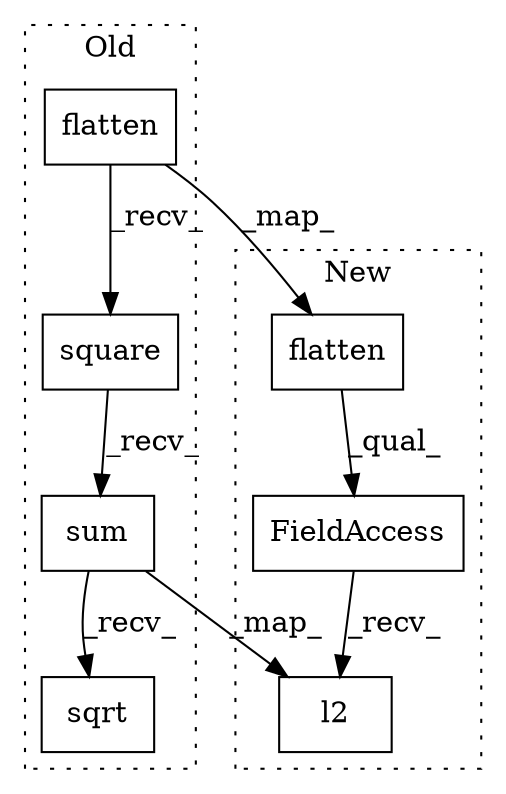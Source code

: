digraph G {
subgraph cluster0 {
1 [label="sum" a="32" s="2537,2543" l="4,1" shape="box"];
3 [label="square" a="32" s="2528" l="8" shape="box"];
4 [label="sqrt" a="32" s="2545" l="6" shape="box"];
7 [label="flatten" a="32" s="2517,2526" l="8,1" shape="box"];
label = "Old";
style="dotted";
}
subgraph cluster1 {
2 [label="l2" a="32" s="2534,2539" l="3,1" shape="box"];
5 [label="FieldAccess" a="22" s="2517" l="16" shape="box"];
6 [label="flatten" a="32" s="2517,2526" l="8,1" shape="box"];
label = "New";
style="dotted";
}
1 -> 4 [label="_recv_"];
1 -> 2 [label="_map_"];
3 -> 1 [label="_recv_"];
5 -> 2 [label="_recv_"];
6 -> 5 [label="_qual_"];
7 -> 6 [label="_map_"];
7 -> 3 [label="_recv_"];
}